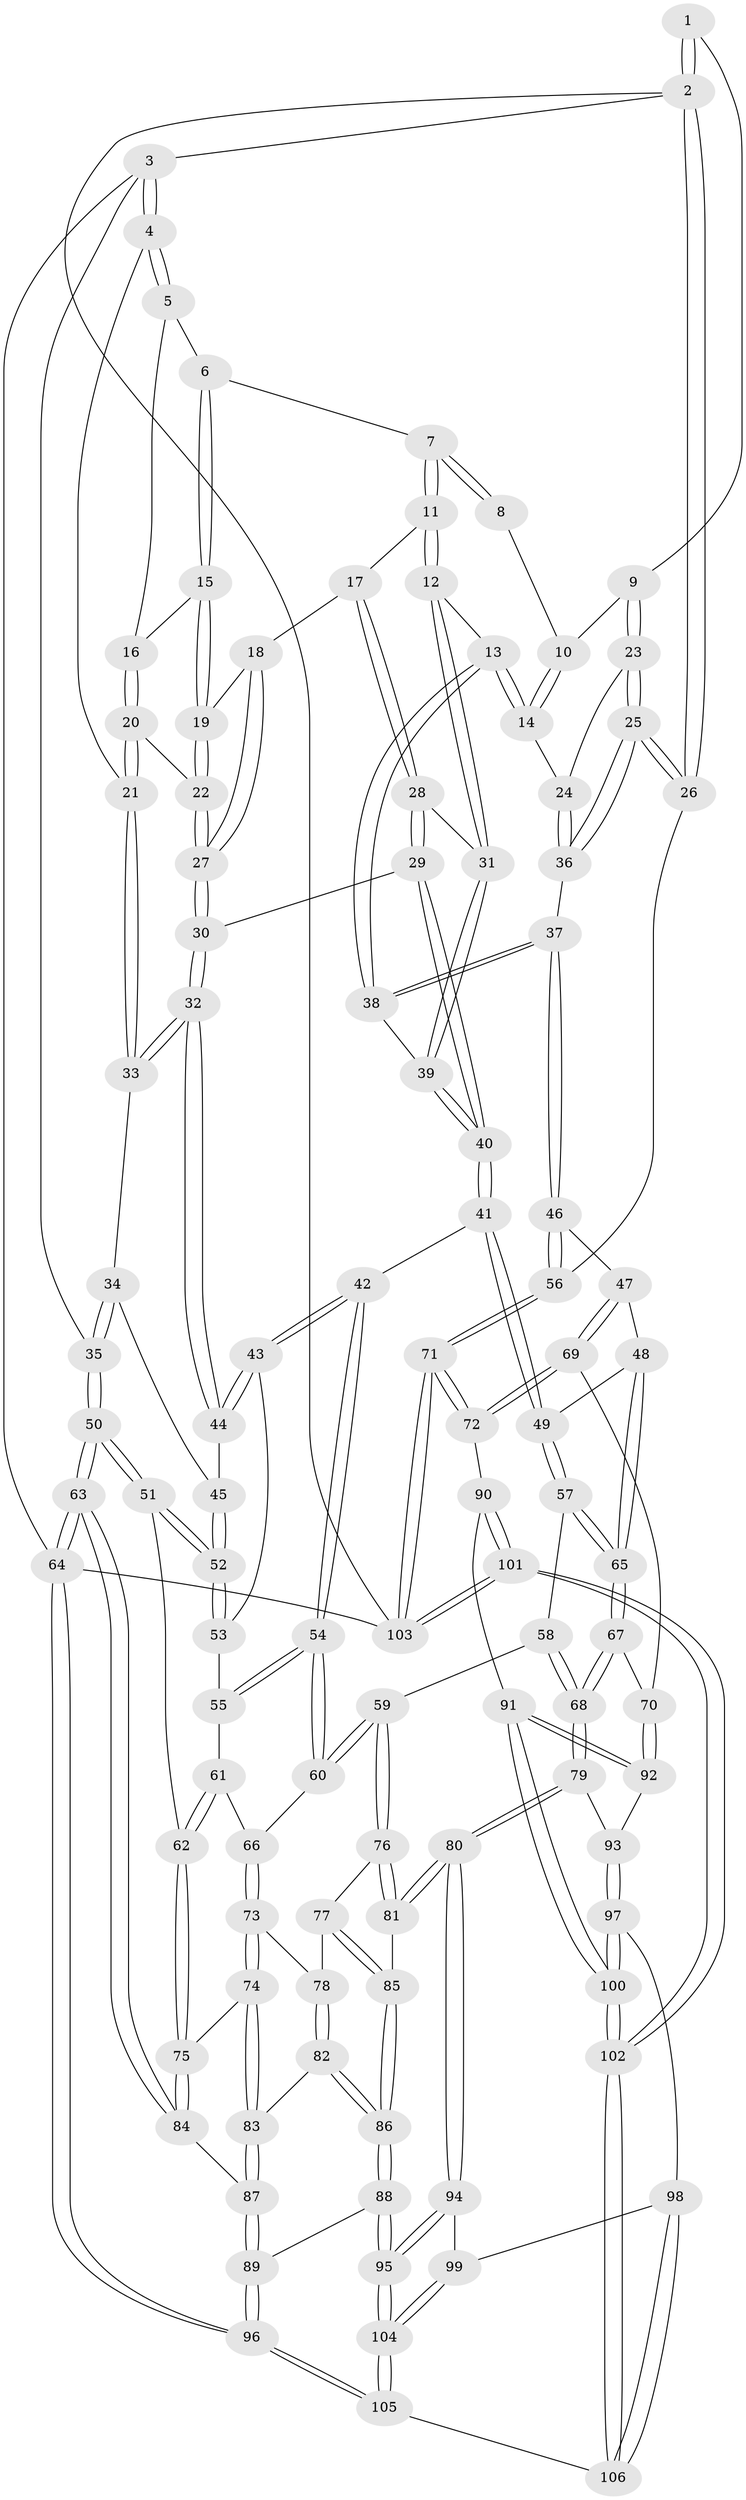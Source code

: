 // coarse degree distribution, {4: 0.47058823529411764, 5: 0.20588235294117646, 3: 0.23529411764705882, 2: 0.058823529411764705, 7: 0.029411764705882353}
// Generated by graph-tools (version 1.1) at 2025/38/03/04/25 23:38:34]
// undirected, 106 vertices, 262 edges
graph export_dot {
  node [color=gray90,style=filled];
  1 [pos="+0.8904027516905245+0"];
  2 [pos="+1+0"];
  3 [pos="+0+0"];
  4 [pos="+0+0"];
  5 [pos="+0.1347662660066373+0"];
  6 [pos="+0.5009262758885249+0"];
  7 [pos="+0.5917471420809584+0"];
  8 [pos="+0.8285349677514686+0"];
  9 [pos="+0.9040566086641266+0.07593559936742414"];
  10 [pos="+0.8202002885476666+0.010170354658021569"];
  11 [pos="+0.6597348472948069+0.05613391958573663"];
  12 [pos="+0.6988536588371873+0.11748883818817804"];
  13 [pos="+0.7238452523560388+0.13151656459456973"];
  14 [pos="+0.7362762053728457+0.13009294612738945"];
  15 [pos="+0.45944405674460137+0"];
  16 [pos="+0.3566676772872697+0.06979095484166183"];
  17 [pos="+0.514511210058961+0.13091122554390172"];
  18 [pos="+0.5142627381163462+0.13077742968474176"];
  19 [pos="+0.46850595073310364+0.060602834885376586"];
  20 [pos="+0.33600204317415333+0.0945514277509693"];
  21 [pos="+0.24311294935635097+0.11668359617328135"];
  22 [pos="+0.40842122241196316+0.14082804427774845"];
  23 [pos="+0.9148779468567746+0.10711517139647954"];
  24 [pos="+0.7536239895324438+0.1327065965426176"];
  25 [pos="+1+0.23965912377674065"];
  26 [pos="+1+0.2310864460690442"];
  27 [pos="+0.4203653686627414+0.17551877356035284"];
  28 [pos="+0.5496557654142784+0.23109674494208052"];
  29 [pos="+0.5264371912645298+0.2619340155417453"];
  30 [pos="+0.412544848748641+0.2377882533682745"];
  31 [pos="+0.5780399389064066+0.22014065484983578"];
  32 [pos="+0.3090060952635425+0.2952869629082811"];
  33 [pos="+0.2394534230750114+0.22813444955077888"];
  34 [pos="+0.08856848928925942+0.26938582837550273"];
  35 [pos="+0+0"];
  36 [pos="+0.9535176548464033+0.3397207575969095"];
  37 [pos="+0.875428402372696+0.3940880286320935"];
  38 [pos="+0.7304509913260789+0.3234283841169454"];
  39 [pos="+0.7245281965665318+0.32517425634185043"];
  40 [pos="+0.5627121279244223+0.4155851513940528"];
  41 [pos="+0.5560138851337247+0.43068899979686354"];
  42 [pos="+0.49729927931763956+0.4474564580939644"];
  43 [pos="+0.321713189011902+0.3689282969449656"];
  44 [pos="+0.31429913063651127+0.3433413886366728"];
  45 [pos="+0.08840765548697073+0.39762544822843426"];
  46 [pos="+0.832131491160526+0.5537492016714864"];
  47 [pos="+0.831501286711866+0.5543706022319786"];
  48 [pos="+0.6667144585211615+0.5009996917577513"];
  49 [pos="+0.5844930149544444+0.4673178488167885"];
  50 [pos="+0+0.6042506483825766"];
  51 [pos="+0.011444509148220055+0.5583488710986501"];
  52 [pos="+0.06543125286358455+0.49101443366877134"];
  53 [pos="+0.2819690189361118+0.44370903899331804"];
  54 [pos="+0.4272484742428661+0.5757443640871619"];
  55 [pos="+0.2933950896200052+0.5071357702568744"];
  56 [pos="+1+0.6851610662451744"];
  57 [pos="+0.5878850961204689+0.6188673237200266"];
  58 [pos="+0.5190474106946832+0.6497129299610546"];
  59 [pos="+0.47181363218462724+0.6471823070510272"];
  60 [pos="+0.4270604795364012+0.6104456250973639"];
  61 [pos="+0.25546622632789373+0.589202207451146"];
  62 [pos="+0.16330036007233065+0.6411243161174266"];
  63 [pos="+0+1"];
  64 [pos="+0+1"];
  65 [pos="+0.6446704386282867+0.655143687314667"];
  66 [pos="+0.3686352607443782+0.6472174080147638"];
  67 [pos="+0.7037529882881123+0.6992794659787566"];
  68 [pos="+0.5919880719758114+0.8069663480181504"];
  69 [pos="+0.7918436357488963+0.6653188652581854"];
  70 [pos="+0.7053040880631158+0.699011607817239"];
  71 [pos="+1+0.8256915511404624"];
  72 [pos="+0.8937736405446621+0.8078763565659599"];
  73 [pos="+0.35430286065625916+0.6800280520338678"];
  74 [pos="+0.2768650806642517+0.720451699137714"];
  75 [pos="+0.17948797401769037+0.6760180255747936"];
  76 [pos="+0.4632842855369727+0.7405179054464752"];
  77 [pos="+0.39212545993636716+0.7408633739762317"];
  78 [pos="+0.3715853488788729+0.7193613332379494"];
  79 [pos="+0.5872849481722688+0.8152365251598372"];
  80 [pos="+0.5633467883526779+0.8305096166993032"];
  81 [pos="+0.49386756051879754+0.8031920470484447"];
  82 [pos="+0.33012322807692146+0.783403660104578"];
  83 [pos="+0.28674651110343996+0.757855462851801"];
  84 [pos="+0.15598826476241198+0.8177614553249666"];
  85 [pos="+0.37691539825836995+0.8450261650448988"];
  86 [pos="+0.37589009714258875+0.8458383647234974"];
  87 [pos="+0.231243042566259+0.8571391234739179"];
  88 [pos="+0.36132635037215804+0.8770891871899805"];
  89 [pos="+0.257014453408264+0.8908133990659673"];
  90 [pos="+0.8516061147605197+0.8705946147994779"];
  91 [pos="+0.7676891620636666+0.896210113324955"];
  92 [pos="+0.74267800890974+0.8864129666649021"];
  93 [pos="+0.6929561729476673+0.8866440254982886"];
  94 [pos="+0.5625472336589256+0.8342139104077073"];
  95 [pos="+0.40814333202855224+0.9536393645914566"];
  96 [pos="+0.11466199766786456+1"];
  97 [pos="+0.6648109483096918+0.9552724705092814"];
  98 [pos="+0.5836708276055785+0.949038658610977"];
  99 [pos="+0.567131675661311+0.9156842404692009"];
  100 [pos="+0.7288746975385483+1"];
  101 [pos="+0.9597406079229901+1"];
  102 [pos="+0.7552892291148703+1"];
  103 [pos="+1+1"];
  104 [pos="+0.4188091896708892+1"];
  105 [pos="+0.39901140088766945+1"];
  106 [pos="+0.5613907963937478+1"];
  1 -- 2;
  1 -- 2;
  1 -- 9;
  2 -- 3;
  2 -- 26;
  2 -- 26;
  2 -- 103;
  3 -- 4;
  3 -- 4;
  3 -- 35;
  3 -- 64;
  4 -- 5;
  4 -- 5;
  4 -- 21;
  5 -- 6;
  5 -- 16;
  6 -- 7;
  6 -- 15;
  6 -- 15;
  7 -- 8;
  7 -- 8;
  7 -- 11;
  7 -- 11;
  8 -- 10;
  9 -- 10;
  9 -- 23;
  9 -- 23;
  10 -- 14;
  10 -- 14;
  11 -- 12;
  11 -- 12;
  11 -- 17;
  12 -- 13;
  12 -- 31;
  12 -- 31;
  13 -- 14;
  13 -- 14;
  13 -- 38;
  13 -- 38;
  14 -- 24;
  15 -- 16;
  15 -- 19;
  15 -- 19;
  16 -- 20;
  16 -- 20;
  17 -- 18;
  17 -- 28;
  17 -- 28;
  18 -- 19;
  18 -- 27;
  18 -- 27;
  19 -- 22;
  19 -- 22;
  20 -- 21;
  20 -- 21;
  20 -- 22;
  21 -- 33;
  21 -- 33;
  22 -- 27;
  22 -- 27;
  23 -- 24;
  23 -- 25;
  23 -- 25;
  24 -- 36;
  24 -- 36;
  25 -- 26;
  25 -- 26;
  25 -- 36;
  25 -- 36;
  26 -- 56;
  27 -- 30;
  27 -- 30;
  28 -- 29;
  28 -- 29;
  28 -- 31;
  29 -- 30;
  29 -- 40;
  29 -- 40;
  30 -- 32;
  30 -- 32;
  31 -- 39;
  31 -- 39;
  32 -- 33;
  32 -- 33;
  32 -- 44;
  32 -- 44;
  33 -- 34;
  34 -- 35;
  34 -- 35;
  34 -- 45;
  35 -- 50;
  35 -- 50;
  36 -- 37;
  37 -- 38;
  37 -- 38;
  37 -- 46;
  37 -- 46;
  38 -- 39;
  39 -- 40;
  39 -- 40;
  40 -- 41;
  40 -- 41;
  41 -- 42;
  41 -- 49;
  41 -- 49;
  42 -- 43;
  42 -- 43;
  42 -- 54;
  42 -- 54;
  43 -- 44;
  43 -- 44;
  43 -- 53;
  44 -- 45;
  45 -- 52;
  45 -- 52;
  46 -- 47;
  46 -- 56;
  46 -- 56;
  47 -- 48;
  47 -- 69;
  47 -- 69;
  48 -- 49;
  48 -- 65;
  48 -- 65;
  49 -- 57;
  49 -- 57;
  50 -- 51;
  50 -- 51;
  50 -- 63;
  50 -- 63;
  51 -- 52;
  51 -- 52;
  51 -- 62;
  52 -- 53;
  52 -- 53;
  53 -- 55;
  54 -- 55;
  54 -- 55;
  54 -- 60;
  54 -- 60;
  55 -- 61;
  56 -- 71;
  56 -- 71;
  57 -- 58;
  57 -- 65;
  57 -- 65;
  58 -- 59;
  58 -- 68;
  58 -- 68;
  59 -- 60;
  59 -- 60;
  59 -- 76;
  59 -- 76;
  60 -- 66;
  61 -- 62;
  61 -- 62;
  61 -- 66;
  62 -- 75;
  62 -- 75;
  63 -- 64;
  63 -- 64;
  63 -- 84;
  63 -- 84;
  64 -- 96;
  64 -- 96;
  64 -- 103;
  65 -- 67;
  65 -- 67;
  66 -- 73;
  66 -- 73;
  67 -- 68;
  67 -- 68;
  67 -- 70;
  68 -- 79;
  68 -- 79;
  69 -- 70;
  69 -- 72;
  69 -- 72;
  70 -- 92;
  70 -- 92;
  71 -- 72;
  71 -- 72;
  71 -- 103;
  71 -- 103;
  72 -- 90;
  73 -- 74;
  73 -- 74;
  73 -- 78;
  74 -- 75;
  74 -- 83;
  74 -- 83;
  75 -- 84;
  75 -- 84;
  76 -- 77;
  76 -- 81;
  76 -- 81;
  77 -- 78;
  77 -- 85;
  77 -- 85;
  78 -- 82;
  78 -- 82;
  79 -- 80;
  79 -- 80;
  79 -- 93;
  80 -- 81;
  80 -- 81;
  80 -- 94;
  80 -- 94;
  81 -- 85;
  82 -- 83;
  82 -- 86;
  82 -- 86;
  83 -- 87;
  83 -- 87;
  84 -- 87;
  85 -- 86;
  85 -- 86;
  86 -- 88;
  86 -- 88;
  87 -- 89;
  87 -- 89;
  88 -- 89;
  88 -- 95;
  88 -- 95;
  89 -- 96;
  89 -- 96;
  90 -- 91;
  90 -- 101;
  90 -- 101;
  91 -- 92;
  91 -- 92;
  91 -- 100;
  91 -- 100;
  92 -- 93;
  93 -- 97;
  93 -- 97;
  94 -- 95;
  94 -- 95;
  94 -- 99;
  95 -- 104;
  95 -- 104;
  96 -- 105;
  96 -- 105;
  97 -- 98;
  97 -- 100;
  97 -- 100;
  98 -- 99;
  98 -- 106;
  98 -- 106;
  99 -- 104;
  99 -- 104;
  100 -- 102;
  100 -- 102;
  101 -- 102;
  101 -- 102;
  101 -- 103;
  101 -- 103;
  102 -- 106;
  102 -- 106;
  104 -- 105;
  104 -- 105;
  105 -- 106;
}
